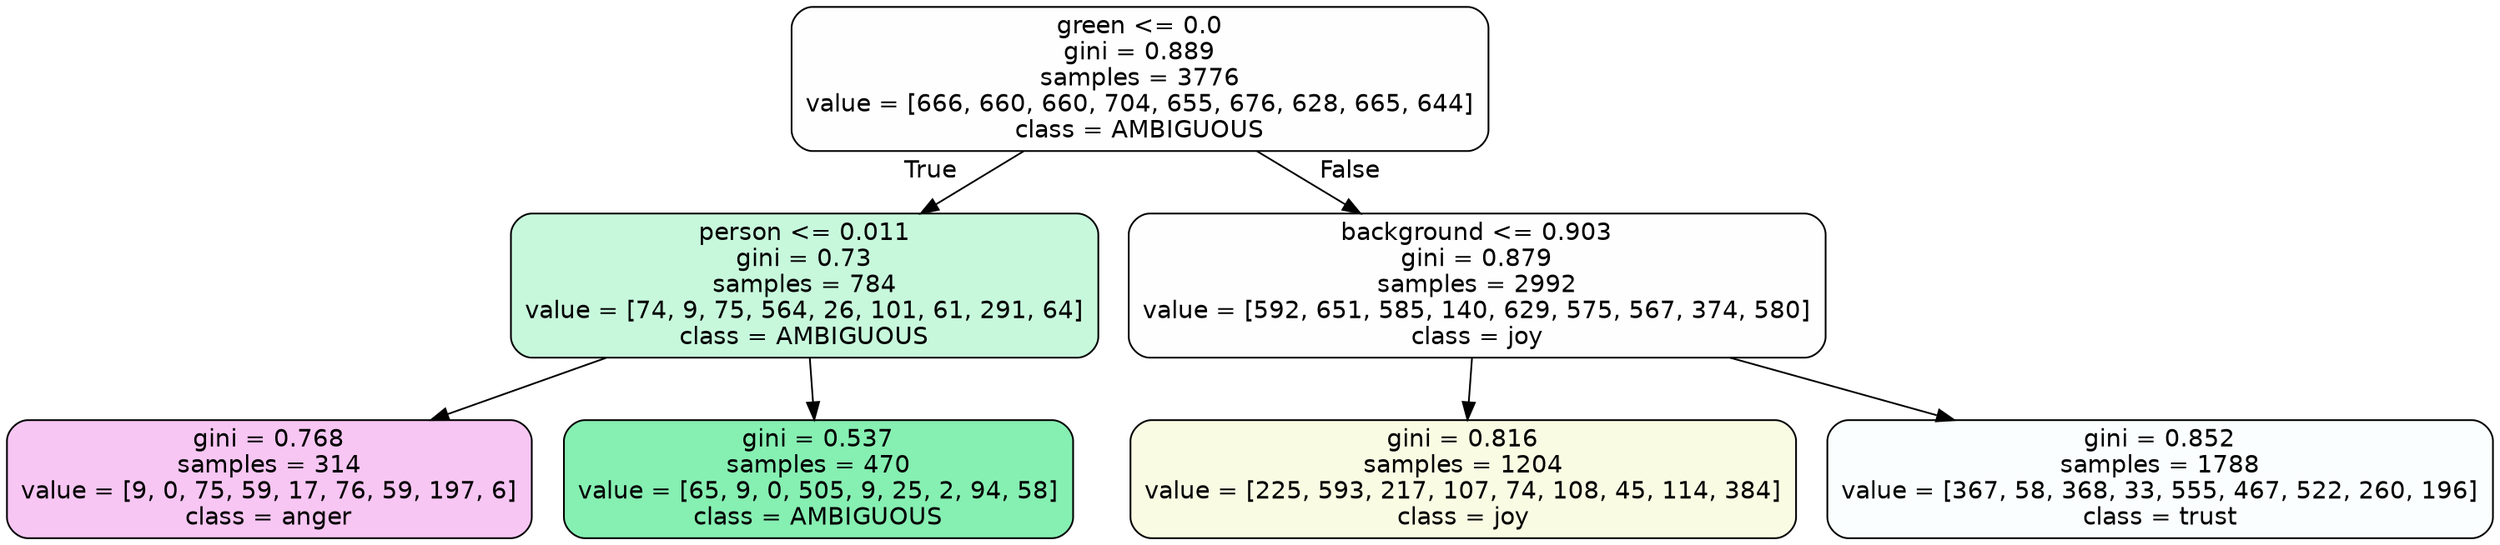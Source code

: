 digraph Tree {
node [shape=box, style="filled, rounded", color="black", fontname=helvetica] ;
edge [fontname=helvetica] ;
0 [label="green <= 0.0\ngini = 0.889\nsamples = 3776\nvalue = [666, 660, 660, 704, 655, 676, 628, 665, 644]\nclass = AMBIGUOUS", fillcolor="#39e58101"] ;
1 [label="person <= 0.011\ngini = 0.73\nsamples = 784\nvalue = [74, 9, 75, 564, 26, 101, 61, 291, 64]\nclass = AMBIGUOUS", fillcolor="#39e58147"] ;
0 -> 1 [labeldistance=2.5, labelangle=45, headlabel="True"] ;
2 [label="gini = 0.768\nsamples = 314\nvalue = [9, 0, 75, 59, 17, 76, 59, 197, 6]\nclass = anger", fillcolor="#e539d749"] ;
1 -> 2 ;
3 [label="gini = 0.537\nsamples = 470\nvalue = [65, 9, 0, 505, 9, 25, 2, 94, 58]\nclass = AMBIGUOUS", fillcolor="#39e5819c"] ;
1 -> 3 ;
4 [label="background <= 0.903\ngini = 0.879\nsamples = 2992\nvalue = [592, 651, 585, 140, 629, 575, 567, 374, 580]\nclass = joy", fillcolor="#d7e53901"] ;
0 -> 4 [labeldistance=2.5, labelangle=-45, headlabel="False"] ;
5 [label="gini = 0.816\nsamples = 1204\nvalue = [225, 593, 217, 107, 74, 108, 45, 114, 384]\nclass = joy", fillcolor="#d7e53924"] ;
4 -> 5 ;
6 [label="gini = 0.852\nsamples = 1788\nvalue = [367, 58, 368, 33, 555, 467, 522, 260, 196]\nclass = trust", fillcolor="#39d7e504"] ;
4 -> 6 ;
}
